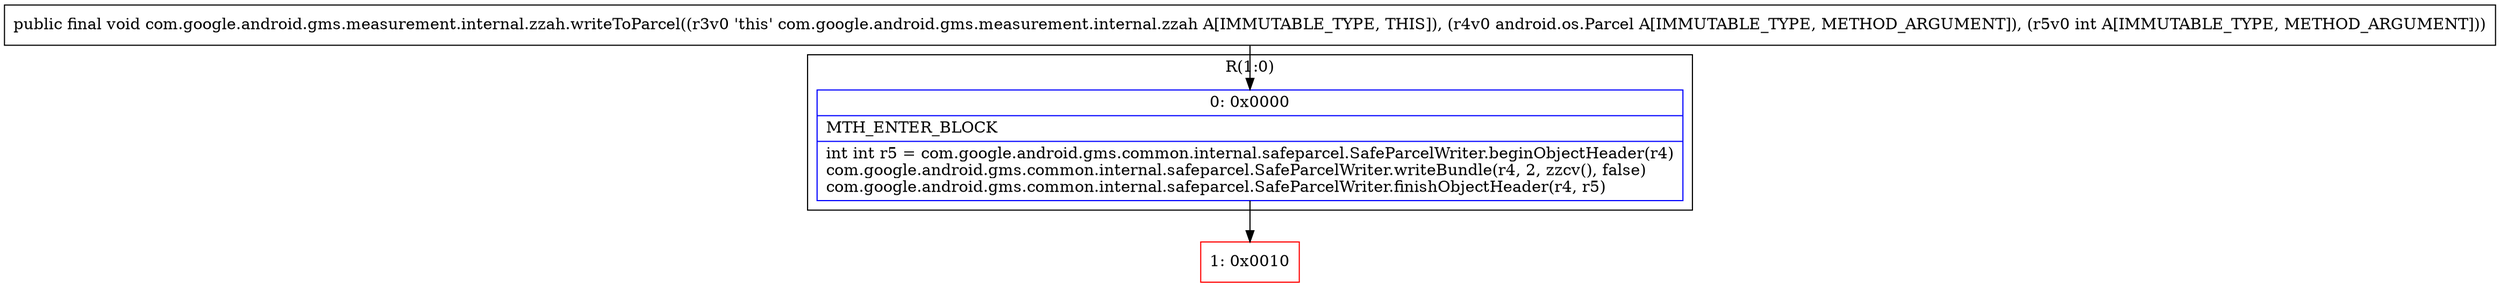 digraph "CFG forcom.google.android.gms.measurement.internal.zzah.writeToParcel(Landroid\/os\/Parcel;I)V" {
subgraph cluster_Region_1115694457 {
label = "R(1:0)";
node [shape=record,color=blue];
Node_0 [shape=record,label="{0\:\ 0x0000|MTH_ENTER_BLOCK\l|int int r5 = com.google.android.gms.common.internal.safeparcel.SafeParcelWriter.beginObjectHeader(r4)\lcom.google.android.gms.common.internal.safeparcel.SafeParcelWriter.writeBundle(r4, 2, zzcv(), false)\lcom.google.android.gms.common.internal.safeparcel.SafeParcelWriter.finishObjectHeader(r4, r5)\l}"];
}
Node_1 [shape=record,color=red,label="{1\:\ 0x0010}"];
MethodNode[shape=record,label="{public final void com.google.android.gms.measurement.internal.zzah.writeToParcel((r3v0 'this' com.google.android.gms.measurement.internal.zzah A[IMMUTABLE_TYPE, THIS]), (r4v0 android.os.Parcel A[IMMUTABLE_TYPE, METHOD_ARGUMENT]), (r5v0 int A[IMMUTABLE_TYPE, METHOD_ARGUMENT])) }"];
MethodNode -> Node_0;
Node_0 -> Node_1;
}

